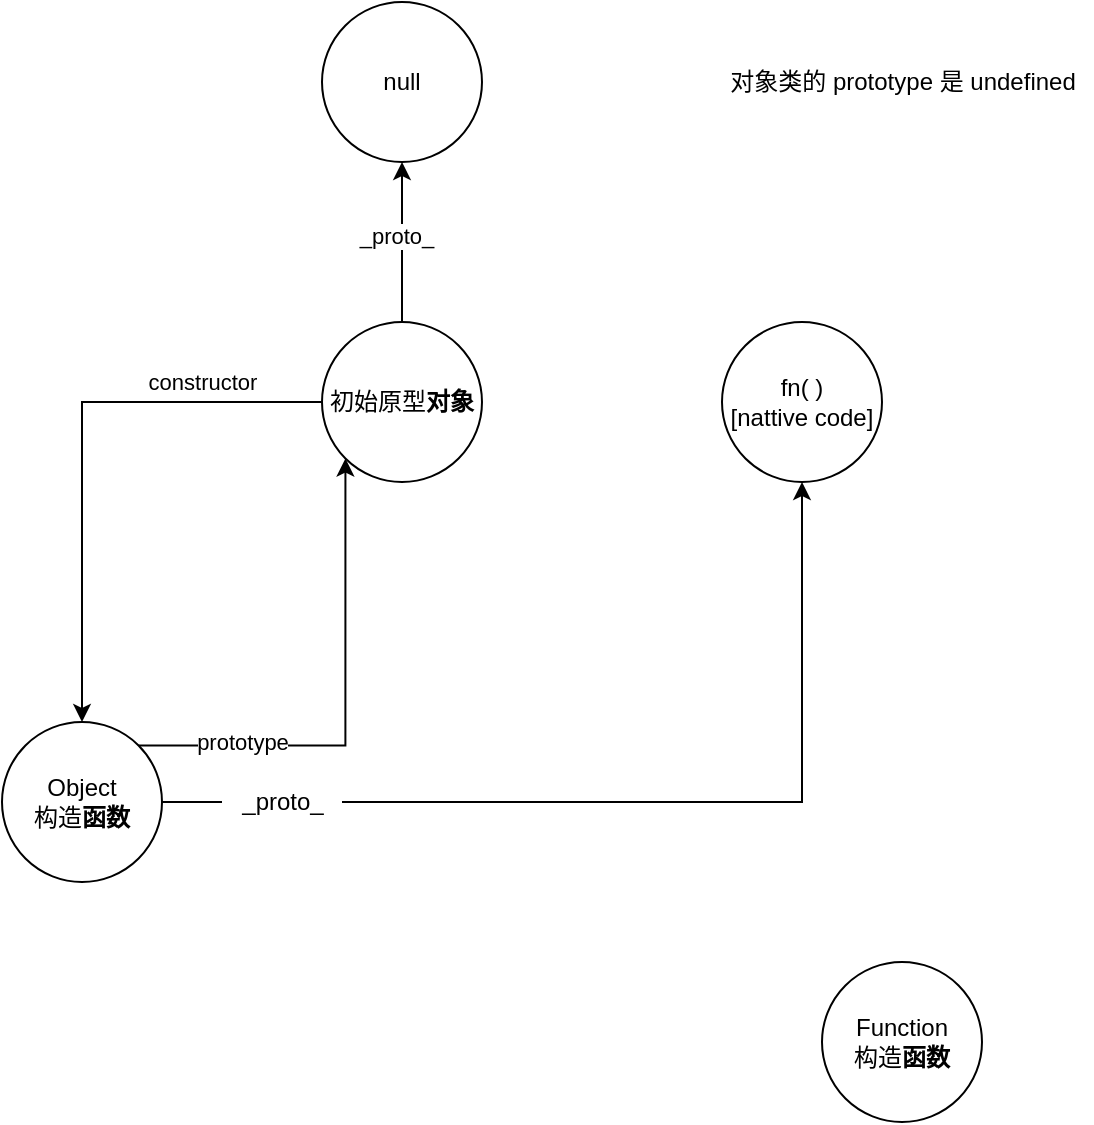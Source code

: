 <mxfile version="14.9.3" type="github">
  <diagram id="Ei_98F6-wZy6i1Wbnxk8" name="Page-1">
    <mxGraphModel dx="1186" dy="1909" grid="1" gridSize="10" guides="1" tooltips="1" connect="1" arrows="1" fold="1" page="1" pageScale="1" pageWidth="827" pageHeight="1169" math="0" shadow="0">
      <root>
        <mxCell id="0" />
        <mxCell id="1" parent="0" />
        <mxCell id="a998x2-pHR5n2TYyz1GJ-7" style="edgeStyle=orthogonalEdgeStyle;rounded=0;orthogonalLoop=1;jettySize=auto;html=1;exitX=0;exitY=0.5;exitDx=0;exitDy=0;" edge="1" parent="1" source="a998x2-pHR5n2TYyz1GJ-1" target="a998x2-pHR5n2TYyz1GJ-2">
          <mxGeometry relative="1" as="geometry" />
        </mxCell>
        <mxCell id="a998x2-pHR5n2TYyz1GJ-9" value="constructor" style="edgeLabel;html=1;align=center;verticalAlign=middle;resizable=0;points=[];" vertex="1" connectable="0" parent="a998x2-pHR5n2TYyz1GJ-7">
          <mxGeometry x="0.15" y="-1" relative="1" as="geometry">
            <mxPoint x="61" y="-51" as="offset" />
          </mxGeometry>
        </mxCell>
        <mxCell id="a998x2-pHR5n2TYyz1GJ-13" style="edgeStyle=orthogonalEdgeStyle;rounded=0;orthogonalLoop=1;jettySize=auto;html=1;exitX=0.5;exitY=0;exitDx=0;exitDy=0;entryX=0.5;entryY=1;entryDx=0;entryDy=0;" edge="1" parent="1" source="a998x2-pHR5n2TYyz1GJ-1" target="a998x2-pHR5n2TYyz1GJ-12">
          <mxGeometry relative="1" as="geometry" />
        </mxCell>
        <mxCell id="a998x2-pHR5n2TYyz1GJ-14" value="_proto_" style="edgeLabel;html=1;align=center;verticalAlign=middle;resizable=0;points=[];" vertex="1" connectable="0" parent="a998x2-pHR5n2TYyz1GJ-13">
          <mxGeometry x="0.075" y="3" relative="1" as="geometry">
            <mxPoint as="offset" />
          </mxGeometry>
        </mxCell>
        <mxCell id="a998x2-pHR5n2TYyz1GJ-1" value="初始原型&lt;b&gt;对象&lt;/b&gt;" style="ellipse;whiteSpace=wrap;html=1;aspect=fixed;" vertex="1" parent="1">
          <mxGeometry x="360" y="80" width="80" height="80" as="geometry" />
        </mxCell>
        <mxCell id="a998x2-pHR5n2TYyz1GJ-10" style="edgeStyle=orthogonalEdgeStyle;rounded=0;orthogonalLoop=1;jettySize=auto;html=1;exitX=1;exitY=0;exitDx=0;exitDy=0;entryX=0;entryY=1;entryDx=0;entryDy=0;" edge="1" parent="1" source="a998x2-pHR5n2TYyz1GJ-2" target="a998x2-pHR5n2TYyz1GJ-1">
          <mxGeometry relative="1" as="geometry" />
        </mxCell>
        <mxCell id="a998x2-pHR5n2TYyz1GJ-11" value="prototype" style="edgeLabel;html=1;align=center;verticalAlign=middle;resizable=0;points=[];" vertex="1" connectable="0" parent="a998x2-pHR5n2TYyz1GJ-10">
          <mxGeometry x="0.597" relative="1" as="geometry">
            <mxPoint x="-52" y="92" as="offset" />
          </mxGeometry>
        </mxCell>
        <mxCell id="a998x2-pHR5n2TYyz1GJ-17" style="edgeStyle=orthogonalEdgeStyle;rounded=0;orthogonalLoop=1;jettySize=auto;html=1;exitX=1;exitY=0.5;exitDx=0;exitDy=0;startArrow=none;" edge="1" parent="1" source="a998x2-pHR5n2TYyz1GJ-18" target="a998x2-pHR5n2TYyz1GJ-16">
          <mxGeometry relative="1" as="geometry" />
        </mxCell>
        <mxCell id="a998x2-pHR5n2TYyz1GJ-2" value="Object&lt;br&gt;构造&lt;b&gt;函数&lt;/b&gt;" style="ellipse;whiteSpace=wrap;html=1;aspect=fixed;" vertex="1" parent="1">
          <mxGeometry x="200" y="280" width="80" height="80" as="geometry" />
        </mxCell>
        <mxCell id="a998x2-pHR5n2TYyz1GJ-3" value="Function&lt;br&gt;构造&lt;b&gt;函数&lt;/b&gt;" style="ellipse;whiteSpace=wrap;html=1;aspect=fixed;" vertex="1" parent="1">
          <mxGeometry x="610" y="400" width="80" height="80" as="geometry" />
        </mxCell>
        <mxCell id="a998x2-pHR5n2TYyz1GJ-12" value="null" style="ellipse;whiteSpace=wrap;html=1;aspect=fixed;" vertex="1" parent="1">
          <mxGeometry x="360" y="-80" width="80" height="80" as="geometry" />
        </mxCell>
        <mxCell id="a998x2-pHR5n2TYyz1GJ-15" value="对象类的 prototype 是 undefined" style="text;html=1;align=center;verticalAlign=middle;resizable=0;points=[];autosize=1;strokeColor=none;" vertex="1" parent="1">
          <mxGeometry x="555" y="-50" width="190" height="20" as="geometry" />
        </mxCell>
        <mxCell id="a998x2-pHR5n2TYyz1GJ-16" value="fn( )&lt;br&gt;[nattive code]" style="ellipse;whiteSpace=wrap;html=1;aspect=fixed;" vertex="1" parent="1">
          <mxGeometry x="560" y="80" width="80" height="80" as="geometry" />
        </mxCell>
        <mxCell id="a998x2-pHR5n2TYyz1GJ-18" value="_proto_" style="text;html=1;align=center;verticalAlign=middle;resizable=0;points=[];autosize=1;strokeColor=none;" vertex="1" parent="1">
          <mxGeometry x="310" y="310" width="60" height="20" as="geometry" />
        </mxCell>
        <mxCell id="a998x2-pHR5n2TYyz1GJ-19" value="" style="edgeStyle=orthogonalEdgeStyle;rounded=0;orthogonalLoop=1;jettySize=auto;html=1;exitX=1;exitY=0.5;exitDx=0;exitDy=0;endArrow=none;" edge="1" parent="1" source="a998x2-pHR5n2TYyz1GJ-2" target="a998x2-pHR5n2TYyz1GJ-18">
          <mxGeometry relative="1" as="geometry">
            <mxPoint x="280" y="320" as="sourcePoint" />
            <mxPoint x="600" y="160" as="targetPoint" />
          </mxGeometry>
        </mxCell>
      </root>
    </mxGraphModel>
  </diagram>
</mxfile>
